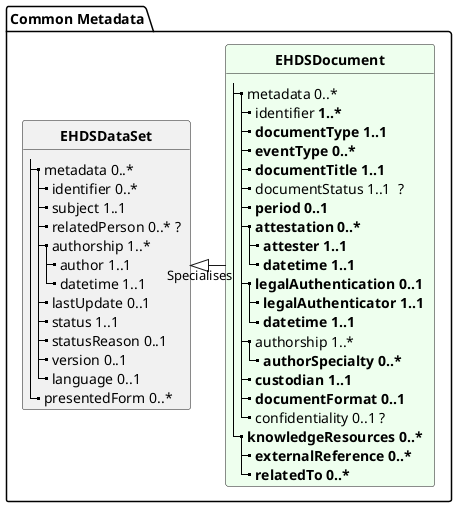 @startuml
skinparam linetype ortho
hide circle
hide stereotype
hide methods


package "Common Metadata" {

class "**EHDSDataSet**" as EHDSData {
  |_ metadata 0..*
    |_ identifier 0..*
    |_ subject 1..1   
    |_ relatedPerson 0..* ?
  '  |_ origin 0..1   
    |_ authorship 1..*   
      |_ author 1..1   
      |_ datetime 1..1   
    |_ lastUpdate 0..1   
    |_ status 1..1   
    |_ statusReason 0..1
    |_ version 0..1   
    |_ language 0..1    
  |_ presentedForm 0..*     
'    |_ type 1..1   
'    |_ content 1..1    
  }

'    class "UnstructuredContent" as EHDSUnStructuredContent #DDC8B8 {
'    }
'    EHDSData <|-r- EHDSUnStructuredContent: "                "



'class "Simple exchange" as RESTfulExchange #eff {
'}


class "**EHDSDocument**" as EHDSDocument #efe {
  |_ metadata 0..*
    |_ identifier <b>1..*
    |_ <b>documentType 1..1
    |_ <b>eventType 0..*   
    |_ <b>documentTitle 1..1   
    |_ documentStatus 1..1  ?
    |_ <b>period 0..1   
    |_ <b>attestation 0..*   
      |_ <b>attester 1..1   
      |_ <b>datetime 1..1   
    |_ <b>legalAuthentication 0..1   
      |_ <b>legalAuthenticator 1..1   
      |_ <b>datetime 1..1   
    |_ authorship 1..*   
      |_ <b>authorSpecialty 0..*   
    |_ <b>custodian 1..1   
    |_ <b>documentFormat 0..1   
    |_ confidentiality 0..1 ? 
  |_ <b>knowledgeResources 0..*   
    |_ <b>externalReference 0..*   
    |_ <b>relatedTo 0..*   
}

}





'package "Specialised content models" {
'    class "Prescription" as Prescription #ddf {
'  |_ statusReason[x] 0..1  
'  |_ recorder 0..1   
'  |_ recordingDate 0..1 ??
'  |_ validFrom 0..1   
'  |_ validUntil 0..1   
'--
'  |_ comment 0..*   
'  |_ prescriptionItem 1..*   
'    |_ identifier 0..1   
'    |_ medication 1..1   
'    |_ indication[x] 0..*   
'    |_ indicationText 0..1   
'    |_ prescriptionIntent 0..1   
'    |_ treatmentPeriod 0..1   
'    |_ quantityPrescribed 0..1   
'    |_ dosageInstructions 0..*   
'    |_ preparationInstructions 0..1   
'    |_ substitution 0..1   
'      |_ allowed[x] 0..1   
'      |_ reason[x] 0..1   
'    |_ status 1..1   
'    |_ statusReason[x] 0..1   
'    |_ repeatsAllowed 0..1   
'    |_ minimumDispenseInterval 0..1   
'    |_ offLabel 0..1   
'      |_ isOffLabelUse 1..1   
'      |_ reason[x] 0..*   
'    |_ comment 0..*   
'}


'class "**EHDSMedicationDispense**" as EHDSMedicationDispense {
'  |_ status 
'  |_ statusReason[x]
'--
'  |_ dispenseLocation 0..1   
'  |_ receiver[x] 0..1   
'  |_ relatedRequest 0..*   
'  |_ medication 1..1   
'  |_ dispensedQuantity 1..1   
'  |_ timeOfDispensation 1..1   
'  |_ substitution 0..1   
'    |_ substitutionOccurred 1..1   
'    |_ type 0..1   
'    |_ reason 0..*   
'  |_ dosageInstructions 0..*   
'  |_ comment 0..*   
'}


  '   class "Report" as Report #efc {
  ' |_ <b>healthInsuranceAndPaymentInformation 0..1   
  '   |_ healthInsuranceCode 0..1   
  '   |_ healthInsuranceName 0..1   
  '   |_ healthInsuranceNumber 0..1   
  ' |_ intendedRecipient[x] 0..*   ??
  ' |_ documentMetadata 1..1   ??
  '   |_ reportDateAndTime 1..1   ??
  '   |_ <b>specialty 0..*   
  '   |_ media 0..*   

  '   }

'    class "**Patient Summary**" as PatientSummary #ffe {
'|_ relatedPerson 0..*
'|_ preferredHealthProfessional 0..*
' |_ documentMetadata 1..1   
'  |_ --documentId 1..1--   
'  |_ --documentType 1..1   --
'  |_ --documentStatus 1..1--   
'  |_ --period 0..1--   
'  |_ reportDateAndTime 1..1 
'  |_ --documentTitle 1..1--   
'  |_ --reportCustodian 1..1--   
'  |_ --documentFormat 0..1   --
'  |_ --confidentiality 0..1--   
'  |_ --language 0..1--  
'  |_ --version 0..1--  
'  |_ dateOfLastUpdate 0..1  
'  |_ natureOfTheDocument 1..1 
'--
'  |_ alerts 1..1   
'    |_ sectionNarative 0..1   
'    |_ allergy 1..*   
'    |_ medicalAlert 0..*   
'  |_ medicalHistory 1..1   
'    |_ sectionNarative 0..1   
'    |_ vaccinationSection 0..1   
'      |_ subsectionNarative 0..1   
'      |_ vaccination 0..*   
'    |_ pastProblemsSection 0..1   
'      |_ subsectionNarative 0..1   
'      |_ pastProblems 0..*   
'    |_ medicalHistorySection 0..1   
'      |_ medicalHistory 0..*   
'  |_ medicalProblems 1..1   
'    |_ sectionNarative 0..1   
'    |_ currentProblemsSection 0..1   
'      |_ subsectionNarative 0..1   
'      |_ currentProblems 1..*   
'    |_ medicalDevicesAndImplantsSection 0..1   
'      |_ subsectionNarative 0..1   
'      |_ medicalDevicesAndImplants 1..*   
'    |_ proceduresSection 0..1   
'      |_ subsectionNarative 0..1   
'      |_ procedures 1..*   
'    |_ functionalStatusSection 0..1   
'      |_ subsectionNarative 0..1   
'      |_ functionalStatusAssessment 0..*   
'  |_ medicationSummary 1..1   
'    |_ sectionNarative 0..1   
'    |_ currentAndRelevantPastMedicines 1..*   
'  |_ socialHistory 0..1   
'    |_ socialHistoryDescription 1..1   
'    |_ socialHistoryObservationsRelatedToHealth 0..*   
'      |_ referenceDateRange 0..*   
'  |_ pregnancyHistory 0..1   
'    |_ sectionNarative 0..1   
'    |_ currentPregnancyStatus 0..1   
'      |_ dateOfObservation 0..*   
'      |_ status 0..*   
'      |_ expectedDateOfDelivery 0..1   
'    |_ historyOfPreviousPregnancies 0..1   
'      |_ previousPregnanciesStatus 0..1   
'      |_ previousPregnanciesDescription 0..*   
'        |_ outcomeDate 0..1   
'        |_ outcome 0..1   
'        |_ numberOfChildren 0..1   
'  |_ patientProvidedData 0..1   
'    |_ sectionNarative 0..1   
'    |_ travelHistory 0..*   
'      |_ country 0..1   
'      |_ period 0..*   
'    |_ advanceDirective 0..1   
'      |_ documentation 0..*   
'  |_ results 0..1   
'    |_ sectionNarative 0..1   
'    |_ resultObservation[x] 0..*   
'  |_ planOfCare 0..1   
'    |_ description 0..1   
'    |_ planOfCareEntry 0..*   
'}


'    class "Discharge Report" as DischargeReport #eed {
'  |_ --subject 1..1--   
'  |_ relatedPerson 0..*   
'  |_ preferredHealthProfessional[x] 0..*   
'|_ documentMetadata 1..1   
'  |_ healthInsuranceAndPaymentInformation 0..*   
'  |_ intendedRecipient 0..*   
'  |_ --authorship 1..*--   
'    |_ --author 1..1--   
'    |_ --datetime 1..1 --  
'  |_ --attestation 0..*  -- 
'    |_ --attester 1..1 --  
'    |_ --datetime 1..1  -- 
'  |_ --legalAuthentication 0..1 --  
'    |_ --legalAuthenticator 1..1--   
'    |_ --datetime 1..1 --  
'  |_ documentMetadata 1..1   
'    |_ --documentId 1..1   --
'    |_ --documentType 1..1   --
'    |_ --documentStatus 1..1   --
'    |_ --period 0..1   --
'    |_ --reportDateAndTime 1..1--   
'    |_ --documentTitle 1..1   --
'  |_ eventType 0..*   
'  |_ specialty 0..* 
'    |_ --reportCustodian 1..1 --  
'    |_ --documentFormat 0..1--   
'    |_ --confidentiality 0..1  -- 
'    |_ --language 0..1 --  
'    |_-- version 0..1 --  
'  |_ --knowledgeResources 0..* --  
'    |_ --externalReference 0..* --  
'    |_ --relatedWith 0..* --      
'--
'  |_ advanceDirectives 0..1   
'    |_ livingWill 0..*   
'    |_ dateAndTime 1..1   
'    |_ type 1..1   
'    |_ comment 0..1   
'    |_ relatedConditions 0..*   
'    |_ livingWillDocument 1..*   
'  |_ alertsSection 1..1   
'    |_ sectionNarative 0..1   
'    |_ allergyAndIntolerance 1..*   
'    |_ medicalAlerts 0..*   
'  |_ encounterInformationSection 1..1   
'    |_ sectionNarative 1..1   
'    |_ encounterInformationSection 0..1   
'  |_ admissionEvaluation 0..1   
'    |_ sectionNarative 0..1   
'    |_ objectiveFindings 0..1   
'      |_ dateAndTime 0..1   
'      |_ performer 0..*   
'      |_ sectionNarative 0..1   
'      |_ anthropometricObsevations 0..*   
'      |_ vitalSigns 0..*   
'      |_ physicalExamination 0..*   
'    |_ functionalStatus 0..1   
'      |_ dateAndTime 0..1   
'      |_ performer 0..*   
'      |_ sectionNarative 0..1   
'      |_ functionalStatusAssessment 0..*   
'  |_ patientHistory 0..1   
'    |_ sectionNarative 0..1   
'    |_ medicalHistory 1..1   
'      |_ sectionNarative 0..1   
'      |_ pastProblems 1..*   
'}
'    class "**Lab Report**" as LabReport #dfe {
'  |_ healthInsuranceAndPaymentInformation 0..1   
'    |_ healthInsuranceCode 0..1   
'    |_ healthInsuranceName 0..1   
'    |_ healthInsuranceNumber 0..1   
'  |_ intendedRecipient[x] 0..*   ??
'  |_ documentMetadata 1..1   ??
'    |_ reportDateAndTime 1..1   ??
'    |_ specialty 0..*   
'    |_ media 0..*   
'--
'  |_ orderInformation 0..*   
'    |_ clinicalQuestion 0..1
'  |_ supportingInformation 0..*   
'    |_ observation 0..*   
'    |_ condition 0..*   
'    |_ medicationAdministration 0..*   
'    |_ sexForClinicalUse 0..*
'    |_ otherSupportingInformation 0..*   
'    |_ pregnancystatus
'  |_ specimen 0..*   
''  |_ --serviceRequest 0..*--
'  |_ resultData 1..1   
'    |_ narrativeReport 0..1   
'    |_ commentsInterpretationAndRecommendations 0..*   
'    |_ laboratoryTestResults 0..*         
'    }''

'    class "**Imaging Report**" as ImagingReport #cfe {
'  |_ healthInsuranceAndPaymentInformation 0..1   
'    |_ healthInsuranceCode 0..1   
'    |_ healthInsuranceName 0..1   
'    |_ healthInsuranceNumber 0..1   
'  |_ intendedRecipient[x] 0..*   ??
'  |_ documentMetadata 1..1   ??
'    |_ reportDateAndTime 1..1   ??
'    |_ specialty 0..*   
'    |_ media 0..*   
'--
'  |_ specimen 0..*   
'  |_ serviceRequest 0..*   
'  |_ exposureInformation 0..1   
'    |_ effectiveDose 0..*   
'    |_ equivalentDoseInformation 1..1   
'      |_ equivalentDose 1..1   
'      |_ tissueType 1..1   
'  |_ examinationReport 1..1   
'    |_ modality 1..*   
'    |_ bodyPart 0..*   
'      |_ bodyLocation 0..1   
'      |_ laterality 0..1   
'    |_ imagingProcedures 0..*   
'    |_ medication 0..*   
'    |_ adverseReaction 0..*   
'    |_ resultData 0..1   
'      |_ resultText 1..1   
'      |_ observationResults 0..*   
'    |_ conclusion 1..1   
'      |_ impression 1..1   
'      |_ codedConclusion 0..1   
'        |_ condition 0..*   
'  |_ recommendation 0..1   
'    |_ description 1..1   
'    |_ carePlan 0..*   
'  |_ comparisonStudy 0..*   
'    }


'    EHDSDocument <|-- LabReport
'    EHDSDocument <|-- ImagingReport
'}


EHDSData <|-r- EHDSDocument: "              Specialises                   "

''EHDSData <|-- RESTfulExchange
''RESTfulExchange <|-- Prescription'

'EHDSData <|-- Prescription
'EHDSData <|-- EHDSMedicationDispense

'EHDSDocument <|-- Report
'EHDSDocument <|-- PatientSummary
'EHDSDocument <|-- DischargeReport




'*

' class "**OrderInformation**" as OrderInformation {
'     |_ orderId 1..*   
'     |_ orderDateAndTime 0..1   
'     |_ orderPlacer 0..1   
'     |_ orderReasonText 0..*   
'     |_ orderReason 0..*   
'     |_ clinicalQuestion 0..1   
'     |_ supportingInformation 0..*   
'       |_ observation 0..*   
'       |_ condition 0..*   
'       |_ medicationAdministration 0..*   
'       |_ devices 0..*   
'       |_ pregnancyStatus 0..1   
'       |_ gestationalAge 0..1   
'       |_ sexForClinicalUse 0..*   
'       |_ otherSupportingInformation 0..*     
'   }


' class "**ContentMetadata**" as ContentMetadata {
'   |_ subject 1..1   
'   |_ healthInsuranceAndPaymentInformation 0..1   
'     |_ healthInsuranceCode 0..1   
'     |_ healthInsuranceName 0..1   
'     |_ healthInsuranceNumber 0..1   
'   |_ intendedRecipient 0..*   
'   |_ authorship 1..*   
'     |_ author 1..1   
'     |_ datetime 1..1   
'   |_ attestation 0..*   
'     |_ attester 1..1   
'     |_ datetime 1..1   
'   |_ legalAuthentication 0..1   
'     |_ legalAuthenticator 1..1   
'     |_ datetime 1..1   
' }






@enduml
